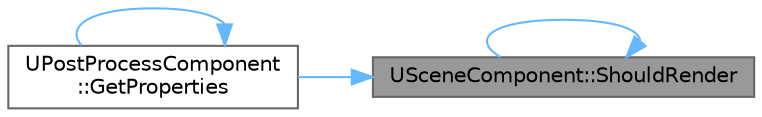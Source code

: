 digraph "USceneComponent::ShouldRender"
{
 // INTERACTIVE_SVG=YES
 // LATEX_PDF_SIZE
  bgcolor="transparent";
  edge [fontname=Helvetica,fontsize=10,labelfontname=Helvetica,labelfontsize=10];
  node [fontname=Helvetica,fontsize=10,shape=box,height=0.2,width=0.4];
  rankdir="RL";
  Node1 [id="Node000001",label="USceneComponent::ShouldRender",height=0.2,width=0.4,color="gray40", fillcolor="grey60", style="filled", fontcolor="black",tooltip="return true if it should render"];
  Node1 -> Node2 [id="edge1_Node000001_Node000002",dir="back",color="steelblue1",style="solid",tooltip=" "];
  Node2 [id="Node000002",label="UPostProcessComponent\l::GetProperties",height=0.2,width=0.4,color="grey40", fillcolor="white", style="filled",URL="$d4/d04/classUPostProcessComponent.html#a6731f53bcf230efe08cbd7fe8a398551",tooltip=" "];
  Node2 -> Node2 [id="edge2_Node000002_Node000002",dir="back",color="steelblue1",style="solid",tooltip=" "];
  Node1 -> Node1 [id="edge3_Node000001_Node000001",dir="back",color="steelblue1",style="solid",tooltip=" "];
}
